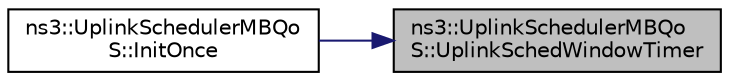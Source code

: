 digraph "ns3::UplinkSchedulerMBQoS::UplinkSchedWindowTimer"
{
 // LATEX_PDF_SIZE
  edge [fontname="Helvetica",fontsize="10",labelfontname="Helvetica",labelfontsize="10"];
  node [fontname="Helvetica",fontsize="10",shape=record];
  rankdir="RL";
  Node1 [label="ns3::UplinkSchedulerMBQo\lS::UplinkSchedWindowTimer",height=0.2,width=0.4,color="black", fillcolor="grey75", style="filled", fontcolor="black",tooltip="Reset the current window."];
  Node1 -> Node2 [dir="back",color="midnightblue",fontsize="10",style="solid",fontname="Helvetica"];
  Node2 [label="ns3::UplinkSchedulerMBQo\lS::InitOnce",height=0.2,width=0.4,color="black", fillcolor="white", style="filled",URL="$classns3_1_1_uplink_scheduler_m_b_qo_s.html#aa0ce923b356285a9e28d90b698d17557",tooltip="This method is called once to initialize window."];
}
